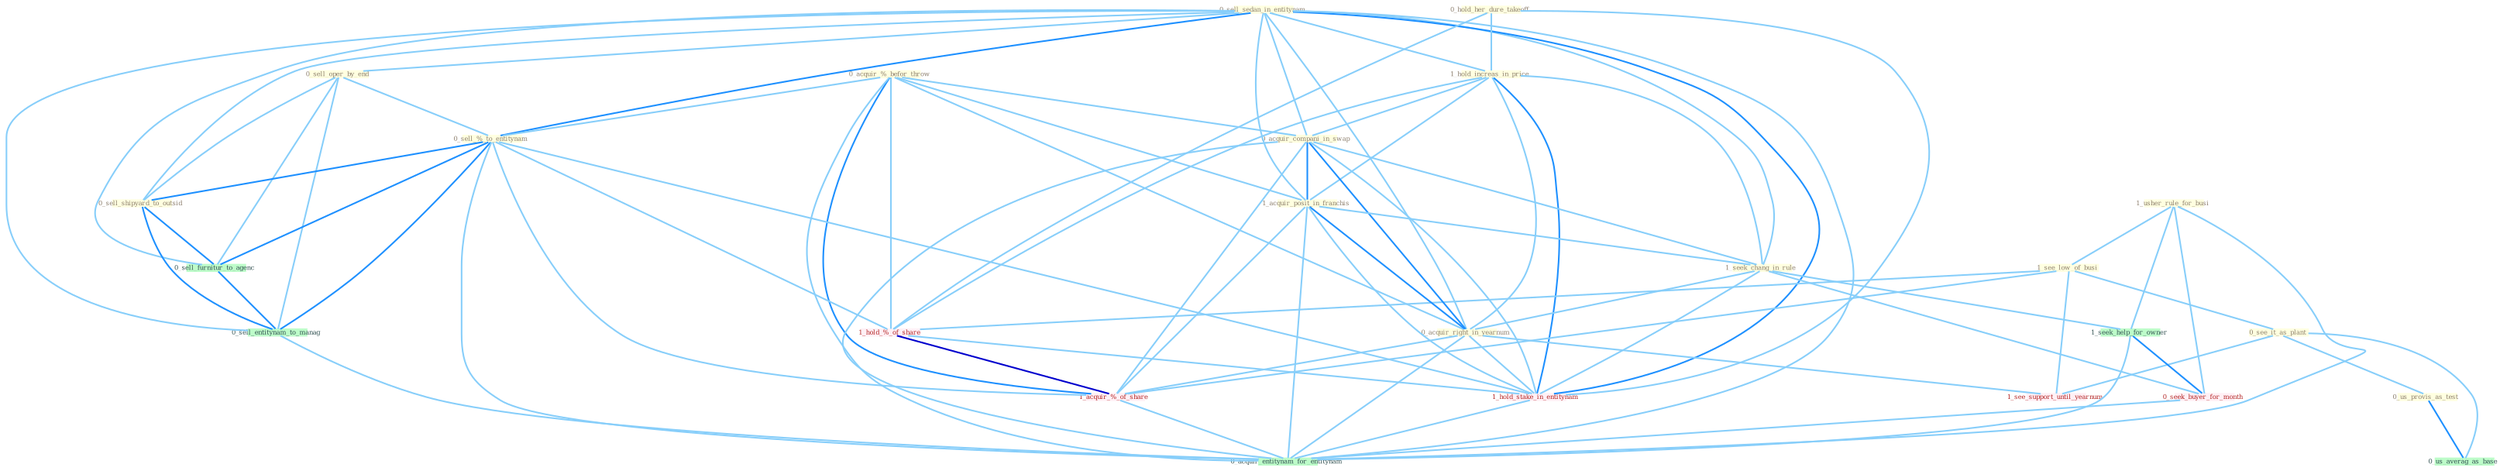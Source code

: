 Graph G{ 
    node
    [shape=polygon,style=filled,width=.5,height=.06,color="#BDFCC9",fixedsize=true,fontsize=4,
    fontcolor="#2f4f4f"];
    {node
    [color="#ffffe0", fontcolor="#8b7d6b"] "0_sell_sedan_in_entitynam " "1_usher_rule_for_busi " "0_hold_her_dure_takeoff " "0_sell_oper_by_end " "1_hold_increas_in_price " "0_acquir_%_befor_throw " "1_see_low_of_busi " "0_sell_%_to_entitynam " "0_acquir_compani_in_swap " "0_see_it_as_plant " "1_acquir_posit_in_franchis " "1_seek_chang_in_rule " "0_us_provis_as_test " "0_sell_shipyard_to_outsid " "0_acquir_right_in_yearnum "}
{node [color="#fff0f5", fontcolor="#b22222"] "1_hold_%_of_share " "1_hold_stake_in_entitynam " "0_seek_buyer_for_month " "1_acquir_%_of_share " "1_see_support_until_yearnum "}
edge [color="#B0E2FF"];

	"0_sell_sedan_in_entitynam " -- "0_sell_oper_by_end " [w="1", color="#87cefa" ];
	"0_sell_sedan_in_entitynam " -- "1_hold_increas_in_price " [w="1", color="#87cefa" ];
	"0_sell_sedan_in_entitynam " -- "0_sell_%_to_entitynam " [w="2", color="#1e90ff" , len=0.8];
	"0_sell_sedan_in_entitynam " -- "0_acquir_compani_in_swap " [w="1", color="#87cefa" ];
	"0_sell_sedan_in_entitynam " -- "1_acquir_posit_in_franchis " [w="1", color="#87cefa" ];
	"0_sell_sedan_in_entitynam " -- "1_seek_chang_in_rule " [w="1", color="#87cefa" ];
	"0_sell_sedan_in_entitynam " -- "0_sell_shipyard_to_outsid " [w="1", color="#87cefa" ];
	"0_sell_sedan_in_entitynam " -- "0_acquir_right_in_yearnum " [w="1", color="#87cefa" ];
	"0_sell_sedan_in_entitynam " -- "1_hold_stake_in_entitynam " [w="2", color="#1e90ff" , len=0.8];
	"0_sell_sedan_in_entitynam " -- "0_sell_furnitur_to_agenc " [w="1", color="#87cefa" ];
	"0_sell_sedan_in_entitynam " -- "0_sell_entitynam_to_manag " [w="1", color="#87cefa" ];
	"0_sell_sedan_in_entitynam " -- "0_acquir_entitynam_for_entitynam " [w="1", color="#87cefa" ];
	"1_usher_rule_for_busi " -- "1_see_low_of_busi " [w="1", color="#87cefa" ];
	"1_usher_rule_for_busi " -- "1_seek_help_for_owner " [w="1", color="#87cefa" ];
	"1_usher_rule_for_busi " -- "0_seek_buyer_for_month " [w="1", color="#87cefa" ];
	"1_usher_rule_for_busi " -- "0_acquir_entitynam_for_entitynam " [w="1", color="#87cefa" ];
	"0_hold_her_dure_takeoff " -- "1_hold_increas_in_price " [w="1", color="#87cefa" ];
	"0_hold_her_dure_takeoff " -- "1_hold_%_of_share " [w="1", color="#87cefa" ];
	"0_hold_her_dure_takeoff " -- "1_hold_stake_in_entitynam " [w="1", color="#87cefa" ];
	"0_sell_oper_by_end " -- "0_sell_%_to_entitynam " [w="1", color="#87cefa" ];
	"0_sell_oper_by_end " -- "0_sell_shipyard_to_outsid " [w="1", color="#87cefa" ];
	"0_sell_oper_by_end " -- "0_sell_furnitur_to_agenc " [w="1", color="#87cefa" ];
	"0_sell_oper_by_end " -- "0_sell_entitynam_to_manag " [w="1", color="#87cefa" ];
	"1_hold_increas_in_price " -- "0_acquir_compani_in_swap " [w="1", color="#87cefa" ];
	"1_hold_increas_in_price " -- "1_acquir_posit_in_franchis " [w="1", color="#87cefa" ];
	"1_hold_increas_in_price " -- "1_seek_chang_in_rule " [w="1", color="#87cefa" ];
	"1_hold_increas_in_price " -- "0_acquir_right_in_yearnum " [w="1", color="#87cefa" ];
	"1_hold_increas_in_price " -- "1_hold_%_of_share " [w="1", color="#87cefa" ];
	"1_hold_increas_in_price " -- "1_hold_stake_in_entitynam " [w="2", color="#1e90ff" , len=0.8];
	"0_acquir_%_befor_throw " -- "0_sell_%_to_entitynam " [w="1", color="#87cefa" ];
	"0_acquir_%_befor_throw " -- "0_acquir_compani_in_swap " [w="1", color="#87cefa" ];
	"0_acquir_%_befor_throw " -- "1_acquir_posit_in_franchis " [w="1", color="#87cefa" ];
	"0_acquir_%_befor_throw " -- "0_acquir_right_in_yearnum " [w="1", color="#87cefa" ];
	"0_acquir_%_befor_throw " -- "1_hold_%_of_share " [w="1", color="#87cefa" ];
	"0_acquir_%_befor_throw " -- "1_acquir_%_of_share " [w="2", color="#1e90ff" , len=0.8];
	"0_acquir_%_befor_throw " -- "0_acquir_entitynam_for_entitynam " [w="1", color="#87cefa" ];
	"1_see_low_of_busi " -- "0_see_it_as_plant " [w="1", color="#87cefa" ];
	"1_see_low_of_busi " -- "1_hold_%_of_share " [w="1", color="#87cefa" ];
	"1_see_low_of_busi " -- "1_acquir_%_of_share " [w="1", color="#87cefa" ];
	"1_see_low_of_busi " -- "1_see_support_until_yearnum " [w="1", color="#87cefa" ];
	"0_sell_%_to_entitynam " -- "0_sell_shipyard_to_outsid " [w="2", color="#1e90ff" , len=0.8];
	"0_sell_%_to_entitynam " -- "1_hold_%_of_share " [w="1", color="#87cefa" ];
	"0_sell_%_to_entitynam " -- "1_hold_stake_in_entitynam " [w="1", color="#87cefa" ];
	"0_sell_%_to_entitynam " -- "1_acquir_%_of_share " [w="1", color="#87cefa" ];
	"0_sell_%_to_entitynam " -- "0_sell_furnitur_to_agenc " [w="2", color="#1e90ff" , len=0.8];
	"0_sell_%_to_entitynam " -- "0_sell_entitynam_to_manag " [w="2", color="#1e90ff" , len=0.8];
	"0_sell_%_to_entitynam " -- "0_acquir_entitynam_for_entitynam " [w="1", color="#87cefa" ];
	"0_acquir_compani_in_swap " -- "1_acquir_posit_in_franchis " [w="2", color="#1e90ff" , len=0.8];
	"0_acquir_compani_in_swap " -- "1_seek_chang_in_rule " [w="1", color="#87cefa" ];
	"0_acquir_compani_in_swap " -- "0_acquir_right_in_yearnum " [w="2", color="#1e90ff" , len=0.8];
	"0_acquir_compani_in_swap " -- "1_hold_stake_in_entitynam " [w="1", color="#87cefa" ];
	"0_acquir_compani_in_swap " -- "1_acquir_%_of_share " [w="1", color="#87cefa" ];
	"0_acquir_compani_in_swap " -- "0_acquir_entitynam_for_entitynam " [w="1", color="#87cefa" ];
	"0_see_it_as_plant " -- "0_us_provis_as_test " [w="1", color="#87cefa" ];
	"0_see_it_as_plant " -- "1_see_support_until_yearnum " [w="1", color="#87cefa" ];
	"0_see_it_as_plant " -- "0_us_averag_as_base " [w="1", color="#87cefa" ];
	"1_acquir_posit_in_franchis " -- "1_seek_chang_in_rule " [w="1", color="#87cefa" ];
	"1_acquir_posit_in_franchis " -- "0_acquir_right_in_yearnum " [w="2", color="#1e90ff" , len=0.8];
	"1_acquir_posit_in_franchis " -- "1_hold_stake_in_entitynam " [w="1", color="#87cefa" ];
	"1_acquir_posit_in_franchis " -- "1_acquir_%_of_share " [w="1", color="#87cefa" ];
	"1_acquir_posit_in_franchis " -- "0_acquir_entitynam_for_entitynam " [w="1", color="#87cefa" ];
	"1_seek_chang_in_rule " -- "0_acquir_right_in_yearnum " [w="1", color="#87cefa" ];
	"1_seek_chang_in_rule " -- "1_hold_stake_in_entitynam " [w="1", color="#87cefa" ];
	"1_seek_chang_in_rule " -- "1_seek_help_for_owner " [w="1", color="#87cefa" ];
	"1_seek_chang_in_rule " -- "0_seek_buyer_for_month " [w="1", color="#87cefa" ];
	"0_us_provis_as_test " -- "0_us_averag_as_base " [w="2", color="#1e90ff" , len=0.8];
	"0_sell_shipyard_to_outsid " -- "0_sell_furnitur_to_agenc " [w="2", color="#1e90ff" , len=0.8];
	"0_sell_shipyard_to_outsid " -- "0_sell_entitynam_to_manag " [w="2", color="#1e90ff" , len=0.8];
	"0_acquir_right_in_yearnum " -- "1_hold_stake_in_entitynam " [w="1", color="#87cefa" ];
	"0_acquir_right_in_yearnum " -- "1_acquir_%_of_share " [w="1", color="#87cefa" ];
	"0_acquir_right_in_yearnum " -- "1_see_support_until_yearnum " [w="1", color="#87cefa" ];
	"0_acquir_right_in_yearnum " -- "0_acquir_entitynam_for_entitynam " [w="1", color="#87cefa" ];
	"1_hold_%_of_share " -- "1_hold_stake_in_entitynam " [w="1", color="#87cefa" ];
	"1_hold_%_of_share " -- "1_acquir_%_of_share " [w="3", color="#0000cd" , len=0.6];
	"1_hold_stake_in_entitynam " -- "0_acquir_entitynam_for_entitynam " [w="1", color="#87cefa" ];
	"1_seek_help_for_owner " -- "0_seek_buyer_for_month " [w="2", color="#1e90ff" , len=0.8];
	"1_seek_help_for_owner " -- "0_acquir_entitynam_for_entitynam " [w="1", color="#87cefa" ];
	"0_seek_buyer_for_month " -- "0_acquir_entitynam_for_entitynam " [w="1", color="#87cefa" ];
	"1_acquir_%_of_share " -- "0_acquir_entitynam_for_entitynam " [w="1", color="#87cefa" ];
	"0_sell_furnitur_to_agenc " -- "0_sell_entitynam_to_manag " [w="2", color="#1e90ff" , len=0.8];
	"0_sell_entitynam_to_manag " -- "0_acquir_entitynam_for_entitynam " [w="1", color="#87cefa" ];
}